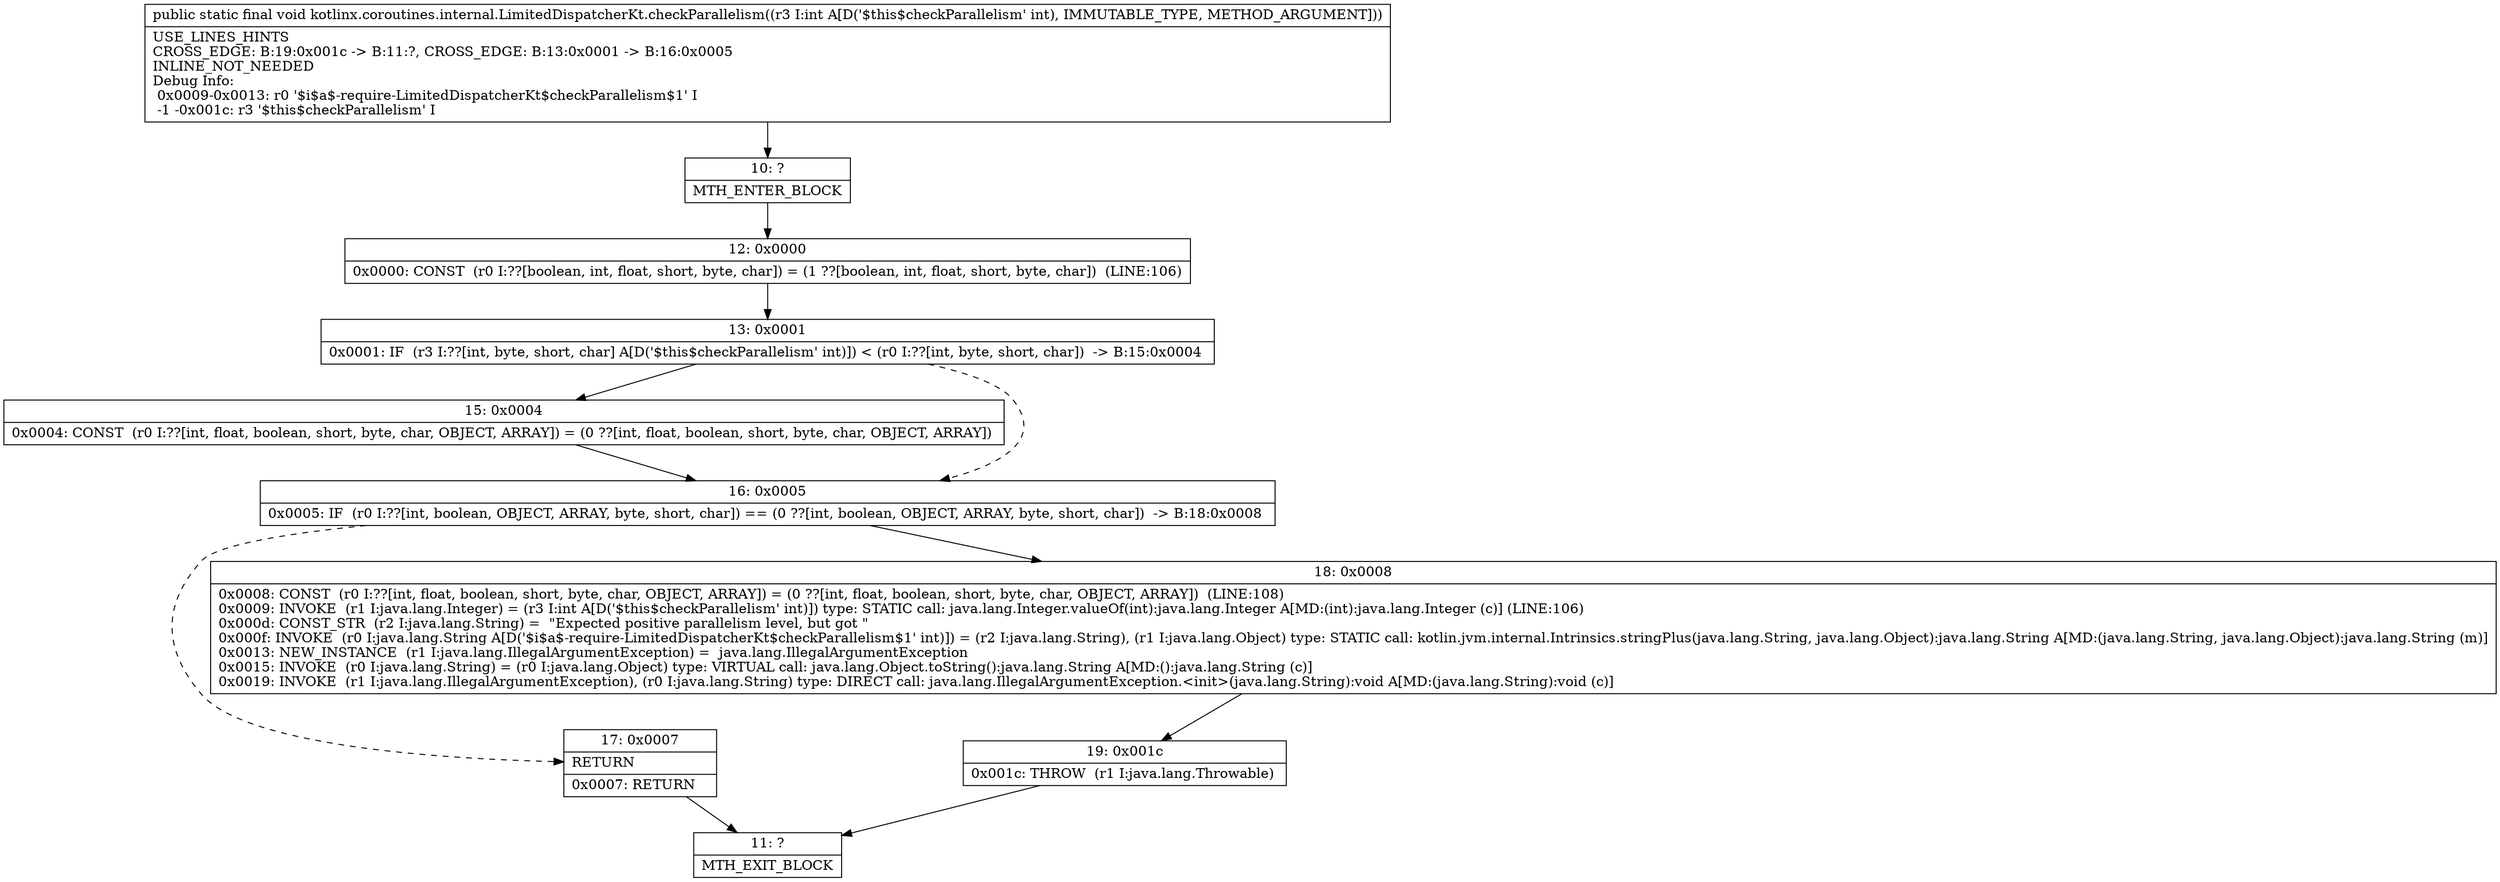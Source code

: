 digraph "CFG forkotlinx.coroutines.internal.LimitedDispatcherKt.checkParallelism(I)V" {
Node_10 [shape=record,label="{10\:\ ?|MTH_ENTER_BLOCK\l}"];
Node_12 [shape=record,label="{12\:\ 0x0000|0x0000: CONST  (r0 I:??[boolean, int, float, short, byte, char]) = (1 ??[boolean, int, float, short, byte, char])  (LINE:106)\l}"];
Node_13 [shape=record,label="{13\:\ 0x0001|0x0001: IF  (r3 I:??[int, byte, short, char] A[D('$this$checkParallelism' int)]) \< (r0 I:??[int, byte, short, char])  \-\> B:15:0x0004 \l}"];
Node_15 [shape=record,label="{15\:\ 0x0004|0x0004: CONST  (r0 I:??[int, float, boolean, short, byte, char, OBJECT, ARRAY]) = (0 ??[int, float, boolean, short, byte, char, OBJECT, ARRAY]) \l}"];
Node_16 [shape=record,label="{16\:\ 0x0005|0x0005: IF  (r0 I:??[int, boolean, OBJECT, ARRAY, byte, short, char]) == (0 ??[int, boolean, OBJECT, ARRAY, byte, short, char])  \-\> B:18:0x0008 \l}"];
Node_17 [shape=record,label="{17\:\ 0x0007|RETURN\l|0x0007: RETURN   \l}"];
Node_11 [shape=record,label="{11\:\ ?|MTH_EXIT_BLOCK\l}"];
Node_18 [shape=record,label="{18\:\ 0x0008|0x0008: CONST  (r0 I:??[int, float, boolean, short, byte, char, OBJECT, ARRAY]) = (0 ??[int, float, boolean, short, byte, char, OBJECT, ARRAY])  (LINE:108)\l0x0009: INVOKE  (r1 I:java.lang.Integer) = (r3 I:int A[D('$this$checkParallelism' int)]) type: STATIC call: java.lang.Integer.valueOf(int):java.lang.Integer A[MD:(int):java.lang.Integer (c)] (LINE:106)\l0x000d: CONST_STR  (r2 I:java.lang.String) =  \"Expected positive parallelism level, but got \" \l0x000f: INVOKE  (r0 I:java.lang.String A[D('$i$a$\-require\-LimitedDispatcherKt$checkParallelism$1' int)]) = (r2 I:java.lang.String), (r1 I:java.lang.Object) type: STATIC call: kotlin.jvm.internal.Intrinsics.stringPlus(java.lang.String, java.lang.Object):java.lang.String A[MD:(java.lang.String, java.lang.Object):java.lang.String (m)]\l0x0013: NEW_INSTANCE  (r1 I:java.lang.IllegalArgumentException) =  java.lang.IllegalArgumentException \l0x0015: INVOKE  (r0 I:java.lang.String) = (r0 I:java.lang.Object) type: VIRTUAL call: java.lang.Object.toString():java.lang.String A[MD:():java.lang.String (c)]\l0x0019: INVOKE  (r1 I:java.lang.IllegalArgumentException), (r0 I:java.lang.String) type: DIRECT call: java.lang.IllegalArgumentException.\<init\>(java.lang.String):void A[MD:(java.lang.String):void (c)]\l}"];
Node_19 [shape=record,label="{19\:\ 0x001c|0x001c: THROW  (r1 I:java.lang.Throwable) \l}"];
MethodNode[shape=record,label="{public static final void kotlinx.coroutines.internal.LimitedDispatcherKt.checkParallelism((r3 I:int A[D('$this$checkParallelism' int), IMMUTABLE_TYPE, METHOD_ARGUMENT]))  | USE_LINES_HINTS\lCROSS_EDGE: B:19:0x001c \-\> B:11:?, CROSS_EDGE: B:13:0x0001 \-\> B:16:0x0005\lINLINE_NOT_NEEDED\lDebug Info:\l  0x0009\-0x0013: r0 '$i$a$\-require\-LimitedDispatcherKt$checkParallelism$1' I\l  \-1 \-0x001c: r3 '$this$checkParallelism' I\l}"];
MethodNode -> Node_10;Node_10 -> Node_12;
Node_12 -> Node_13;
Node_13 -> Node_15;
Node_13 -> Node_16[style=dashed];
Node_15 -> Node_16;
Node_16 -> Node_17[style=dashed];
Node_16 -> Node_18;
Node_17 -> Node_11;
Node_18 -> Node_19;
Node_19 -> Node_11;
}

